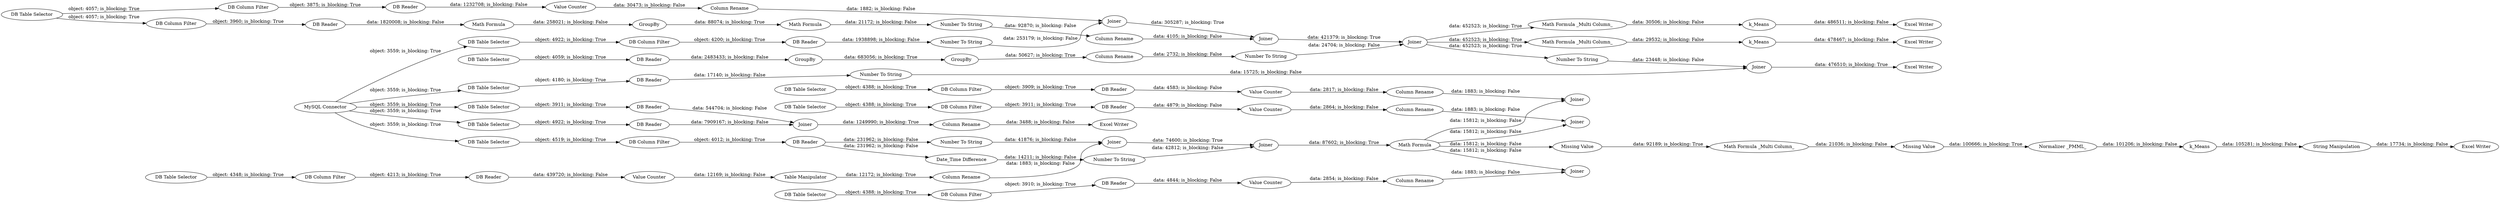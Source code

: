 digraph {
	"-6559620695995013163_20" [label="DB Reader"]
	"7021171674999052129_36" [label="DB Reader"]
	"7065077522662089369_60" [label="Excel Writer"]
	"7065077522662089369_67" [label="Column Rename"]
	"7021171674999052129_8" [label="DB Column Filter"]
	"7065077522662089369_68" [label="Missing Value"]
	"-6559620695995013163_3" [label="DB Table Selector"]
	"7021171674999052129_44" [label="Value Counter"]
	"7065077522662089369_59" [label="Excel Writer"]
	"7065077522662089369_42" [label=k_Means]
	"-6559620695995013163_15" [label="Number To String"]
	"7021171674999052129_3" [label="DB Table Selector"]
	"-6559620695995013163_22" [label=GroupBy]
	"7021171674999052129_38" [label="Value Counter"]
	"7065077522662089369_49" [label="DB Reader"]
	"7021171674999052129_15" [label="Value Counter"]
	"7021171674999052129_45" [label="DB Column Filter"]
	"-6559620695995013163_21" [label=GroupBy]
	"7021171674999052129_43" [label="Column Rename"]
	"7065077522662089369_51" [label="Number To String"]
	"7021171674999052129_30" [label="DB Column Filter"]
	"7021171674999052129_42" [label="DB Reader"]
	"7021171674999052129_18" [label="Number To String"]
	"-6559620695995013163_9" [label="Column Rename"]
	"7065077522662089369_66" [label=Joiner]
	"7021171674999052129_33" [label="Value Counter"]
	"-6559620695995013163_5" [label="Value Counter"]
	"-6559620695995013163_23" [label="Column Rename"]
	"7021171674999052129_5" [label="DB Table Selector"]
	"7021171674999052129_32" [label=Joiner]
	"7065077522662089369_47" [label="Number To String"]
	"7021171674999052129_14" [label="DB Reader"]
	"-6559620695995013163_24" [label=Joiner]
	"7065077522662089369_29" [label="Normalizer _PMML_"]
	"-6559620695995013163_19" [label="DB Table Selector"]
	"7065077522662089369_53" [label="DB Reader"]
	"7021171674999052129_31" [label="DB Reader"]
	"-6559620695995013163_25" [label="Number To String"]
	"-6559620695995013163_1" [label="DB Table Selector"]
	"7021171674999052129_16" [label=Joiner]
	"7065077522662089369_61" [label="Excel Writer"]
	"7065077522662089369_58" [label="Math Formula _Multi Column_"]
	"-6559620695995013163_7" [label="DB Reader"]
	"7065077522662089369_55" [label="Math Formula _Multi Column_"]
	"7021171674999052129_24" [label=Joiner]
	"7021171674999052129_46" [label=Joiner]
	"7065077522662089369_35" [label="String Manipulation"]
	"7065077522662089369_65" [label="DB Reader"]
	"-6559620695995013163_18" [label="Math Formula"]
	"-6559620695995013163_8" [label=Joiner]
	"-6559620695995013163_16" [label=GroupBy]
	"-6559620695995013163_2" [label="DB Column Filter"]
	"-6559620695995013163_14" [label=Joiner]
	"7021171674999052129_11" [label="DB Reader"]
	"7021171674999052129_17" [label="Table Manipulator"]
	"7065077522662089369_50" [label=Joiner]
	"7021171674999052129_34" [label="Column Rename"]
	"7021171674999052129_10" [label="DB Column Filter"]
	"-6559620695995013163_17" [label="Column Rename"]
	"7065077522662089369_30" [label=k_Means]
	"7021171674999052129_37" [label="Column Rename"]
	"-6559620695995013163_13" [label="Math Formula"]
	"7065077522662089369_54" [label="Math Formula _Multi Column_"]
	"7021171674999052129_27" [label="DB Table Selector"]
	"7021171674999052129_19" [label="Column Rename"]
	"7021171674999052129_25" [label="Number To String"]
	"7021171674999052129_41" [label="DB Table Selector"]
	"7021171674999052129_39" [label="DB Column Filter"]
	"7065077522662089369_37" [label=k_Means]
	"-6559620695995013163_4" [label="DB Column Filter"]
	"7065077522662089369_52" [label="DB Table Selector"]
	"-6559620695995013163_10" [label="Number To String"]
	"-6559620695995013163_11" [label="DB Column Filter"]
	"-6559620695995013163_12" [label="DB Reader"]
	"7021171674999052129_23" [label="Date_Time Difference"]
	"7065077522662089369_62" [label="Excel Writer"]
	"7065077522662089369_64" [label="DB Table Selector"]
	"7021171674999052129_35" [label="DB Table Selector"]
	"7065077522662089369_63" [label="Excel Writer"]
	"7021171674999052129_47" [label="Missing Value"]
	"7065077522662089369_2" [label="MySQL Connector"]
	"7065077522662089369_48" [label="DB Table Selector"]
	"7021171674999052129_40" [label=Joiner]
	"-6559620695995013163_6" [label="DB Reader"]
	"7021171674999052129_26" [label="Math Formula"]
	"-6559620695995013163_25" -> "-6559620695995013163_24" [label="data: 24704; is_blocking: False"]
	"7065077522662089369_51" -> "7065077522662089369_50" [label="data: 15725; is_blocking: False"]
	"7065077522662089369_68" -> "7065077522662089369_29" [label="data: 100666; is_blocking: True"]
	"7065077522662089369_49" -> "7065077522662089369_51" [label="data: 17140; is_blocking: False"]
	"7021171674999052129_10" -> "7021171674999052129_14" [label="object: 4213; is_blocking: True"]
	"-6559620695995013163_2" -> "-6559620695995013163_7" [label="object: 4200; is_blocking: True"]
	"7065077522662089369_2" -> "7065077522662089369_48" [label="object: 3559; is_blocking: True"]
	"-6559620695995013163_12" -> "-6559620695995013163_13" [label="data: 1820008; is_blocking: False"]
	"7065077522662089369_2" -> "7065077522662089369_64" [label="object: 3559; is_blocking: True"]
	"7021171674999052129_33" -> "7021171674999052129_34" [label="data: 2817; is_blocking: False"]
	"-6559620695995013163_17" -> "-6559620695995013163_14" [label="data: 4105; is_blocking: False"]
	"-6559620695995013163_8" -> "-6559620695995013163_14" [label="data: 305287; is_blocking: True"]
	"-6559620695995013163_11" -> "-6559620695995013163_12" [label="object: 3960; is_blocking: True"]
	"7065077522662089369_54" -> "7065077522662089369_68" [label="data: 21036; is_blocking: False"]
	"7021171674999052129_3" -> "7021171674999052129_8" [label="object: 4519; is_blocking: True"]
	"-6559620695995013163_3" -> "-6559620695995013163_11" [label="object: 4057; is_blocking: True"]
	"7065077522662089369_66" -> "7065077522662089369_67" [label="data: 1249990; is_blocking: True"]
	"-6559620695995013163_4" -> "-6559620695995013163_6" [label="object: 3875; is_blocking: True"]
	"-6559620695995013163_24" -> "7065077522662089369_55" [label="data: 452523; is_blocking: True"]
	"-6559620695995013163_14" -> "-6559620695995013163_24" [label="data: 421379; is_blocking: True"]
	"7021171674999052129_26" -> "7021171674999052129_47" [label="data: 15812; is_blocking: False"]
	"7021171674999052129_25" -> "7021171674999052129_24" [label="data: 42812; is_blocking: False"]
	"7021171674999052129_14" -> "7021171674999052129_15" [label="data: 439720; is_blocking: False"]
	"7021171674999052129_15" -> "7021171674999052129_17" [label="data: 12169; is_blocking: False"]
	"-6559620695995013163_3" -> "-6559620695995013163_4" [label="object: 4057; is_blocking: True"]
	"7065077522662089369_53" -> "7065077522662089369_66" [label="data: 544704; is_blocking: False"]
	"7065077522662089369_47" -> "7065077522662089369_50" [label="data: 23448; is_blocking: False"]
	"7021171674999052129_11" -> "7021171674999052129_18" [label="data: 231962; is_blocking: False"]
	"7065077522662089369_65" -> "7065077522662089369_66" [label="data: 7909167; is_blocking: False"]
	"7021171674999052129_5" -> "7021171674999052129_10" [label="object: 4348; is_blocking: True"]
	"7065077522662089369_35" -> "7065077522662089369_59" [label="data: 17734; is_blocking: False"]
	"7065077522662089369_52" -> "7065077522662089369_53" [label="object: 3911; is_blocking: True"]
	"7065077522662089369_2" -> "7021171674999052129_3" [label="object: 3559; is_blocking: True"]
	"7021171674999052129_30" -> "7021171674999052129_31" [label="object: 3909; is_blocking: True"]
	"7021171674999052129_47" -> "7065077522662089369_54" [label="data: 92189; is_blocking: True"]
	"-6559620695995013163_10" -> "-6559620695995013163_8" [label="data: 253179; is_blocking: False"]
	"-6559620695995013163_22" -> "-6559620695995013163_23" [label="data: 50627; is_blocking: True"]
	"7021171674999052129_45" -> "7021171674999052129_42" [label="object: 3910; is_blocking: True"]
	"7065077522662089369_55" -> "7065077522662089369_37" [label="data: 29532; is_blocking: False"]
	"7065077522662089369_30" -> "7065077522662089369_35" [label="data: 105281; is_blocking: False"]
	"-6559620695995013163_6" -> "-6559620695995013163_5" [label="data: 1232708; is_blocking: False"]
	"7021171674999052129_31" -> "7021171674999052129_33" [label="data: 4583; is_blocking: False"]
	"-6559620695995013163_24" -> "7065077522662089369_58" [label="data: 452523; is_blocking: True"]
	"7021171674999052129_42" -> "7021171674999052129_44" [label="data: 4844; is_blocking: False"]
	"-6559620695995013163_5" -> "-6559620695995013163_9" [label="data: 30473; is_blocking: False"]
	"7021171674999052129_16" -> "7021171674999052129_24" [label="data: 74600; is_blocking: True"]
	"-6559620695995013163_20" -> "-6559620695995013163_21" [label="data: 2483433; is_blocking: False"]
	"7021171674999052129_44" -> "7021171674999052129_43" [label="data: 2854; is_blocking: False"]
	"7021171674999052129_26" -> "7021171674999052129_40" [label="data: 15812; is_blocking: False"]
	"7065077522662089369_37" -> "7065077522662089369_60" [label="data: 478467; is_blocking: False"]
	"7021171674999052129_26" -> "7021171674999052129_46" [label="data: 15812; is_blocking: False"]
	"7021171674999052129_39" -> "7021171674999052129_36" [label="object: 3911; is_blocking: True"]
	"-6559620695995013163_21" -> "-6559620695995013163_22" [label="data: 683056; is_blocking: True"]
	"7065077522662089369_2" -> "-6559620695995013163_1" [label="object: 3559; is_blocking: True"]
	"-6559620695995013163_16" -> "-6559620695995013163_18" [label="data: 88074; is_blocking: True"]
	"7021171674999052129_27" -> "7021171674999052129_30" [label="object: 4388; is_blocking: True"]
	"-6559620695995013163_13" -> "-6559620695995013163_16" [label="data: 258021; is_blocking: False"]
	"7065077522662089369_29" -> "7065077522662089369_30" [label="data: 101206; is_blocking: False"]
	"-6559620695995013163_24" -> "7065077522662089369_47" [label="data: 452523; is_blocking: True"]
	"7065077522662089369_42" -> "7065077522662089369_61" [label="data: 486511; is_blocking: False"]
	"7021171674999052129_11" -> "7021171674999052129_23" [label="data: 231962; is_blocking: False"]
	"7021171674999052129_35" -> "7021171674999052129_39" [label="object: 4388; is_blocking: True"]
	"-6559620695995013163_18" -> "-6559620695995013163_15" [label="data: 21172; is_blocking: False"]
	"7065077522662089369_64" -> "7065077522662089369_65" [label="object: 4922; is_blocking: True"]
	"7021171674999052129_41" -> "7021171674999052129_45" [label="object: 4388; is_blocking: True"]
	"7021171674999052129_38" -> "7021171674999052129_37" [label="data: 2864; is_blocking: False"]
	"7021171674999052129_23" -> "7021171674999052129_25" [label="data: 14211; is_blocking: False"]
	"7021171674999052129_36" -> "7021171674999052129_38" [label="data: 4879; is_blocking: False"]
	"7021171674999052129_17" -> "7021171674999052129_19" [label="data: 12172; is_blocking: True"]
	"7065077522662089369_58" -> "7065077522662089369_42" [label="data: 30506; is_blocking: False"]
	"7065077522662089369_67" -> "7065077522662089369_63" [label="data: 3488; is_blocking: False"]
	"7021171674999052129_37" -> "7021171674999052129_40" [label="data: 1883; is_blocking: False"]
	"7065077522662089369_2" -> "7065077522662089369_52" [label="object: 3559; is_blocking: True"]
	"7021171674999052129_19" -> "7021171674999052129_16" [label="data: 1883; is_blocking: False"]
	"7021171674999052129_34" -> "7021171674999052129_32" [label="data: 1883; is_blocking: False"]
	"-6559620695995013163_7" -> "-6559620695995013163_10" [label="data: 1938898; is_blocking: False"]
	"7021171674999052129_8" -> "7021171674999052129_11" [label="object: 4012; is_blocking: True"]
	"-6559620695995013163_23" -> "-6559620695995013163_25" [label="data: 2732; is_blocking: False"]
	"-6559620695995013163_1" -> "-6559620695995013163_2" [label="object: 4922; is_blocking: True"]
	"7065077522662089369_50" -> "7065077522662089369_62" [label="data: 476510; is_blocking: True"]
	"-6559620695995013163_19" -> "-6559620695995013163_20" [label="object: 4059; is_blocking: True"]
	"7021171674999052129_24" -> "7021171674999052129_26" [label="data: 87602; is_blocking: True"]
	"-6559620695995013163_9" -> "-6559620695995013163_8" [label="data: 1882; is_blocking: False"]
	"7065077522662089369_48" -> "7065077522662089369_49" [label="object: 4180; is_blocking: True"]
	"7021171674999052129_18" -> "7021171674999052129_16" [label="data: 41876; is_blocking: False"]
	"7021171674999052129_43" -> "7021171674999052129_46" [label="data: 1883; is_blocking: False"]
	"7021171674999052129_26" -> "7021171674999052129_32" [label="data: 15812; is_blocking: False"]
	"-6559620695995013163_15" -> "-6559620695995013163_17" [label="data: 92870; is_blocking: False"]
	rankdir=LR
}
